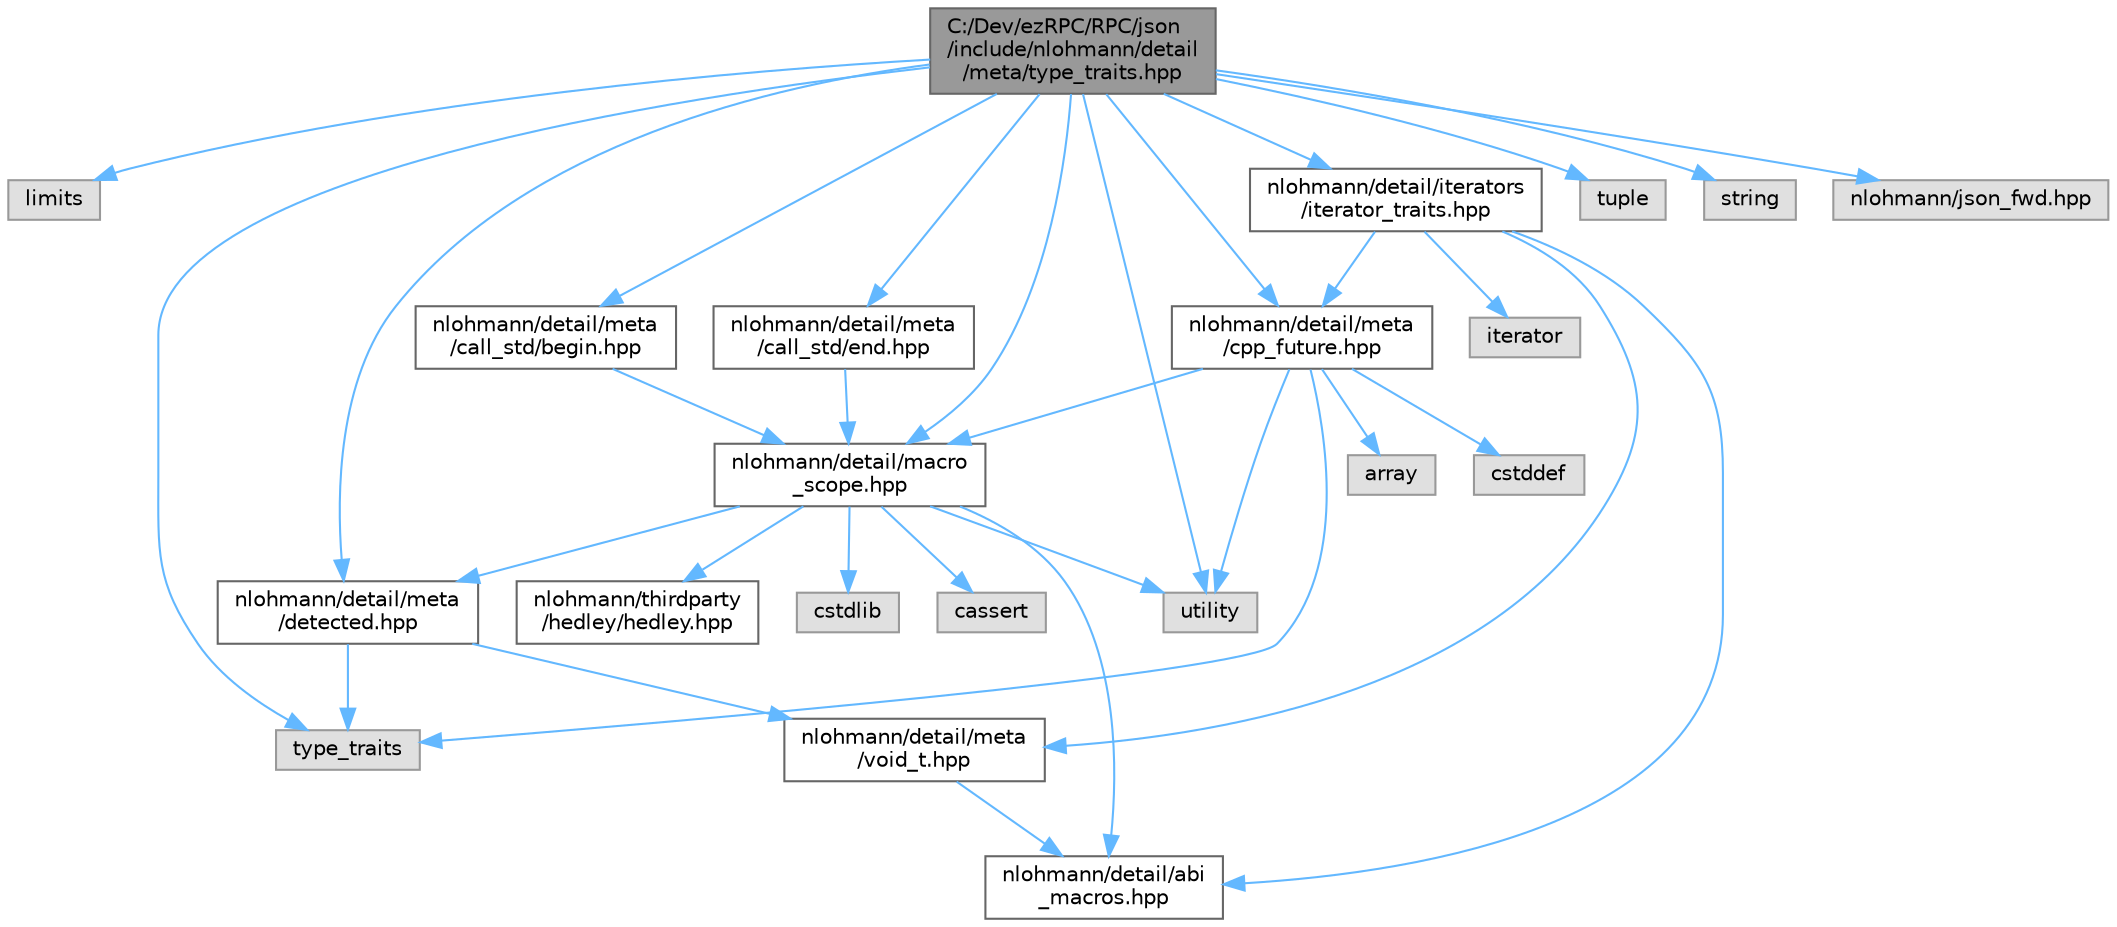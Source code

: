 digraph "C:/Dev/ezRPC/RPC/json/include/nlohmann/detail/meta/type_traits.hpp"
{
 // LATEX_PDF_SIZE
  bgcolor="transparent";
  edge [fontname=Helvetica,fontsize=10,labelfontname=Helvetica,labelfontsize=10];
  node [fontname=Helvetica,fontsize=10,shape=box,height=0.2,width=0.4];
  Node1 [id="Node000001",label="C:/Dev/ezRPC/RPC/json\l/include/nlohmann/detail\l/meta/type_traits.hpp",height=0.2,width=0.4,color="gray40", fillcolor="grey60", style="filled", fontcolor="black",tooltip=" "];
  Node1 -> Node2 [id="edge1_Node000001_Node000002",color="steelblue1",style="solid",tooltip=" "];
  Node2 [id="Node000002",label="limits",height=0.2,width=0.4,color="grey60", fillcolor="#E0E0E0", style="filled",tooltip=" "];
  Node1 -> Node3 [id="edge2_Node000001_Node000003",color="steelblue1",style="solid",tooltip=" "];
  Node3 [id="Node000003",label="type_traits",height=0.2,width=0.4,color="grey60", fillcolor="#E0E0E0", style="filled",tooltip=" "];
  Node1 -> Node4 [id="edge3_Node000001_Node000004",color="steelblue1",style="solid",tooltip=" "];
  Node4 [id="Node000004",label="utility",height=0.2,width=0.4,color="grey60", fillcolor="#E0E0E0", style="filled",tooltip=" "];
  Node1 -> Node5 [id="edge4_Node000001_Node000005",color="steelblue1",style="solid",tooltip=" "];
  Node5 [id="Node000005",label="tuple",height=0.2,width=0.4,color="grey60", fillcolor="#E0E0E0", style="filled",tooltip=" "];
  Node1 -> Node6 [id="edge5_Node000001_Node000006",color="steelblue1",style="solid",tooltip=" "];
  Node6 [id="Node000006",label="string",height=0.2,width=0.4,color="grey60", fillcolor="#E0E0E0", style="filled",tooltip=" "];
  Node1 -> Node7 [id="edge6_Node000001_Node000007",color="steelblue1",style="solid",tooltip=" "];
  Node7 [id="Node000007",label="nlohmann/detail/iterators\l/iterator_traits.hpp",height=0.2,width=0.4,color="grey40", fillcolor="white", style="filled",URL="$iterator__traits_8hpp.html",tooltip=" "];
  Node7 -> Node8 [id="edge7_Node000007_Node000008",color="steelblue1",style="solid",tooltip=" "];
  Node8 [id="Node000008",label="iterator",height=0.2,width=0.4,color="grey60", fillcolor="#E0E0E0", style="filled",tooltip=" "];
  Node7 -> Node9 [id="edge8_Node000007_Node000009",color="steelblue1",style="solid",tooltip=" "];
  Node9 [id="Node000009",label="nlohmann/detail/abi\l_macros.hpp",height=0.2,width=0.4,color="grey40", fillcolor="white", style="filled",URL="$abi__macros_8hpp.html",tooltip=" "];
  Node7 -> Node10 [id="edge9_Node000007_Node000010",color="steelblue1",style="solid",tooltip=" "];
  Node10 [id="Node000010",label="nlohmann/detail/meta\l/void_t.hpp",height=0.2,width=0.4,color="grey40", fillcolor="white", style="filled",URL="$void__t_8hpp.html",tooltip=" "];
  Node10 -> Node9 [id="edge10_Node000010_Node000009",color="steelblue1",style="solid",tooltip=" "];
  Node7 -> Node11 [id="edge11_Node000007_Node000011",color="steelblue1",style="solid",tooltip=" "];
  Node11 [id="Node000011",label="nlohmann/detail/meta\l/cpp_future.hpp",height=0.2,width=0.4,color="grey40", fillcolor="white", style="filled",URL="$cpp__future_8hpp.html",tooltip=" "];
  Node11 -> Node12 [id="edge12_Node000011_Node000012",color="steelblue1",style="solid",tooltip=" "];
  Node12 [id="Node000012",label="array",height=0.2,width=0.4,color="grey60", fillcolor="#E0E0E0", style="filled",tooltip=" "];
  Node11 -> Node13 [id="edge13_Node000011_Node000013",color="steelblue1",style="solid",tooltip=" "];
  Node13 [id="Node000013",label="cstddef",height=0.2,width=0.4,color="grey60", fillcolor="#E0E0E0", style="filled",tooltip=" "];
  Node11 -> Node3 [id="edge14_Node000011_Node000003",color="steelblue1",style="solid",tooltip=" "];
  Node11 -> Node4 [id="edge15_Node000011_Node000004",color="steelblue1",style="solid",tooltip=" "];
  Node11 -> Node14 [id="edge16_Node000011_Node000014",color="steelblue1",style="solid",tooltip=" "];
  Node14 [id="Node000014",label="nlohmann/detail/macro\l_scope.hpp",height=0.2,width=0.4,color="grey40", fillcolor="white", style="filled",URL="$macro__scope_8hpp.html",tooltip=" "];
  Node14 -> Node4 [id="edge17_Node000014_Node000004",color="steelblue1",style="solid",tooltip=" "];
  Node14 -> Node15 [id="edge18_Node000014_Node000015",color="steelblue1",style="solid",tooltip=" "];
  Node15 [id="Node000015",label="nlohmann/detail/meta\l/detected.hpp",height=0.2,width=0.4,color="grey40", fillcolor="white", style="filled",URL="$detected_8hpp.html",tooltip=" "];
  Node15 -> Node3 [id="edge19_Node000015_Node000003",color="steelblue1",style="solid",tooltip=" "];
  Node15 -> Node10 [id="edge20_Node000015_Node000010",color="steelblue1",style="solid",tooltip=" "];
  Node14 -> Node16 [id="edge21_Node000014_Node000016",color="steelblue1",style="solid",tooltip=" "];
  Node16 [id="Node000016",label="nlohmann/thirdparty\l/hedley/hedley.hpp",height=0.2,width=0.4,color="grey40", fillcolor="white", style="filled",URL="$hedley_8hpp.html",tooltip=" "];
  Node14 -> Node9 [id="edge22_Node000014_Node000009",color="steelblue1",style="solid",tooltip=" "];
  Node14 -> Node17 [id="edge23_Node000014_Node000017",color="steelblue1",style="solid",tooltip=" "];
  Node17 [id="Node000017",label="cstdlib",height=0.2,width=0.4,color="grey60", fillcolor="#E0E0E0", style="filled",tooltip=" "];
  Node14 -> Node18 [id="edge24_Node000014_Node000018",color="steelblue1",style="solid",tooltip=" "];
  Node18 [id="Node000018",label="cassert",height=0.2,width=0.4,color="grey60", fillcolor="#E0E0E0", style="filled",tooltip=" "];
  Node1 -> Node14 [id="edge25_Node000001_Node000014",color="steelblue1",style="solid",tooltip=" "];
  Node1 -> Node19 [id="edge26_Node000001_Node000019",color="steelblue1",style="solid",tooltip=" "];
  Node19 [id="Node000019",label="nlohmann/detail/meta\l/call_std/begin.hpp",height=0.2,width=0.4,color="grey40", fillcolor="white", style="filled",URL="$begin_8hpp.html",tooltip=" "];
  Node19 -> Node14 [id="edge27_Node000019_Node000014",color="steelblue1",style="solid",tooltip=" "];
  Node1 -> Node20 [id="edge28_Node000001_Node000020",color="steelblue1",style="solid",tooltip=" "];
  Node20 [id="Node000020",label="nlohmann/detail/meta\l/call_std/end.hpp",height=0.2,width=0.4,color="grey40", fillcolor="white", style="filled",URL="$end_8hpp.html",tooltip=" "];
  Node20 -> Node14 [id="edge29_Node000020_Node000014",color="steelblue1",style="solid",tooltip=" "];
  Node1 -> Node11 [id="edge30_Node000001_Node000011",color="steelblue1",style="solid",tooltip=" "];
  Node1 -> Node15 [id="edge31_Node000001_Node000015",color="steelblue1",style="solid",tooltip=" "];
  Node1 -> Node21 [id="edge32_Node000001_Node000021",color="steelblue1",style="solid",tooltip=" "];
  Node21 [id="Node000021",label="nlohmann/json_fwd.hpp",height=0.2,width=0.4,color="grey60", fillcolor="#E0E0E0", style="filled",tooltip=" "];
}
